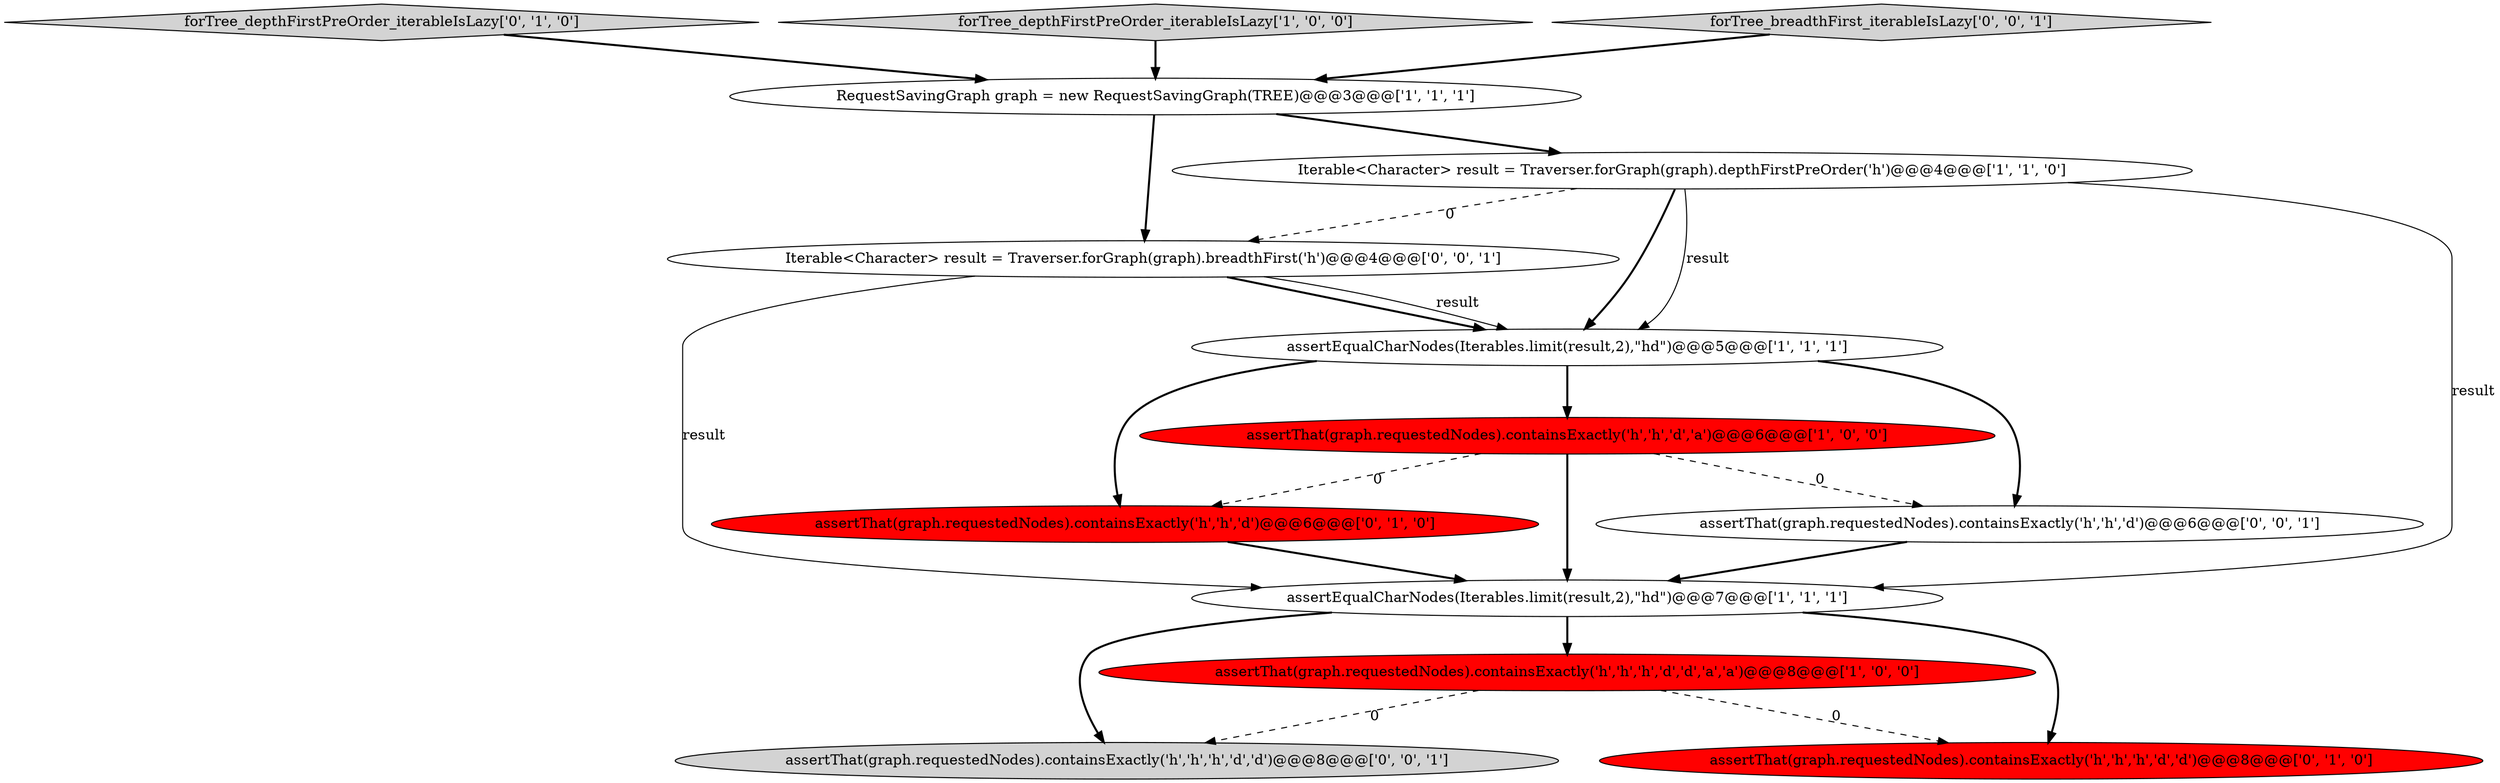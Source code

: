 digraph {
11 [style = filled, label = "assertThat(graph.requestedNodes).containsExactly('h','h','d')@@@6@@@['0', '0', '1']", fillcolor = white, shape = ellipse image = "AAA0AAABBB3BBB"];
3 [style = filled, label = "assertThat(graph.requestedNodes).containsExactly('h','h','d','a')@@@6@@@['1', '0', '0']", fillcolor = red, shape = ellipse image = "AAA1AAABBB1BBB"];
7 [style = filled, label = "forTree_depthFirstPreOrder_iterableIsLazy['0', '1', '0']", fillcolor = lightgray, shape = diamond image = "AAA0AAABBB2BBB"];
6 [style = filled, label = "RequestSavingGraph graph = new RequestSavingGraph(TREE)@@@3@@@['1', '1', '1']", fillcolor = white, shape = ellipse image = "AAA0AAABBB1BBB"];
2 [style = filled, label = "forTree_depthFirstPreOrder_iterableIsLazy['1', '0', '0']", fillcolor = lightgray, shape = diamond image = "AAA0AAABBB1BBB"];
1 [style = filled, label = "assertEqualCharNodes(Iterables.limit(result,2),\"hd\")@@@7@@@['1', '1', '1']", fillcolor = white, shape = ellipse image = "AAA0AAABBB1BBB"];
13 [style = filled, label = "forTree_breadthFirst_iterableIsLazy['0', '0', '1']", fillcolor = lightgray, shape = diamond image = "AAA0AAABBB3BBB"];
10 [style = filled, label = "assertThat(graph.requestedNodes).containsExactly('h','h','h','d','d')@@@8@@@['0', '0', '1']", fillcolor = lightgray, shape = ellipse image = "AAA0AAABBB3BBB"];
12 [style = filled, label = "Iterable<Character> result = Traverser.forGraph(graph).breadthFirst('h')@@@4@@@['0', '0', '1']", fillcolor = white, shape = ellipse image = "AAA0AAABBB3BBB"];
8 [style = filled, label = "assertThat(graph.requestedNodes).containsExactly('h','h','h','d','d')@@@8@@@['0', '1', '0']", fillcolor = red, shape = ellipse image = "AAA1AAABBB2BBB"];
9 [style = filled, label = "assertThat(graph.requestedNodes).containsExactly('h','h','d')@@@6@@@['0', '1', '0']", fillcolor = red, shape = ellipse image = "AAA1AAABBB2BBB"];
4 [style = filled, label = "Iterable<Character> result = Traverser.forGraph(graph).depthFirstPreOrder('h')@@@4@@@['1', '1', '0']", fillcolor = white, shape = ellipse image = "AAA0AAABBB1BBB"];
0 [style = filled, label = "assertThat(graph.requestedNodes).containsExactly('h','h','h','d','d','a','a')@@@8@@@['1', '0', '0']", fillcolor = red, shape = ellipse image = "AAA1AAABBB1BBB"];
5 [style = filled, label = "assertEqualCharNodes(Iterables.limit(result,2),\"hd\")@@@5@@@['1', '1', '1']", fillcolor = white, shape = ellipse image = "AAA0AAABBB1BBB"];
5->3 [style = bold, label=""];
1->8 [style = bold, label=""];
12->5 [style = bold, label=""];
3->1 [style = bold, label=""];
5->9 [style = bold, label=""];
11->1 [style = bold, label=""];
2->6 [style = bold, label=""];
12->5 [style = solid, label="result"];
1->0 [style = bold, label=""];
0->10 [style = dashed, label="0"];
4->12 [style = dashed, label="0"];
4->1 [style = solid, label="result"];
6->4 [style = bold, label=""];
4->5 [style = solid, label="result"];
3->9 [style = dashed, label="0"];
7->6 [style = bold, label=""];
12->1 [style = solid, label="result"];
0->8 [style = dashed, label="0"];
5->11 [style = bold, label=""];
13->6 [style = bold, label=""];
9->1 [style = bold, label=""];
1->10 [style = bold, label=""];
4->5 [style = bold, label=""];
3->11 [style = dashed, label="0"];
6->12 [style = bold, label=""];
}
